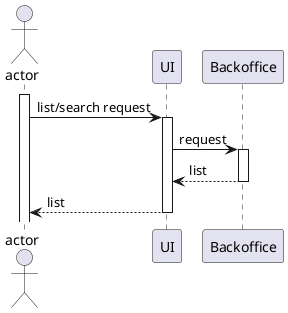 @startuml 


actor actor
participant "UI" as ui
participant "Backoffice" as backoffice

activate actor
actor -> ui: list/search request

activate ui
ui->backoffice: request
activate backoffice
backoffice-->ui: list
deactivate

ui --> actor: list
deactivate


@enduml
